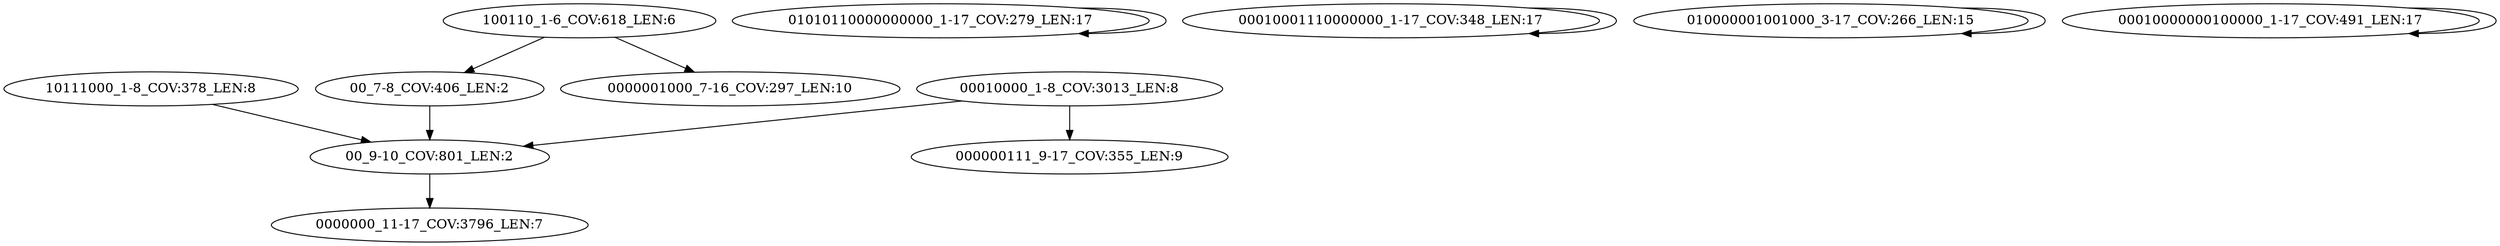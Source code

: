 digraph G {
    "00010000_1-8_COV:3013_LEN:8" -> "00_9-10_COV:801_LEN:2";
    "00010000_1-8_COV:3013_LEN:8" -> "000000111_9-17_COV:355_LEN:9";
    "01010110000000000_1-17_COV:279_LEN:17" -> "01010110000000000_1-17_COV:279_LEN:17";
    "00_7-8_COV:406_LEN:2" -> "00_9-10_COV:801_LEN:2";
    "00010001110000000_1-17_COV:348_LEN:17" -> "00010001110000000_1-17_COV:348_LEN:17";
    "010000001001000_3-17_COV:266_LEN:15" -> "010000001001000_3-17_COV:266_LEN:15";
    "00_9-10_COV:801_LEN:2" -> "0000000_11-17_COV:3796_LEN:7";
    "10111000_1-8_COV:378_LEN:8" -> "00_9-10_COV:801_LEN:2";
    "100110_1-6_COV:618_LEN:6" -> "00_7-8_COV:406_LEN:2";
    "100110_1-6_COV:618_LEN:6" -> "0000001000_7-16_COV:297_LEN:10";
    "00010000000100000_1-17_COV:491_LEN:17" -> "00010000000100000_1-17_COV:491_LEN:17";
}
